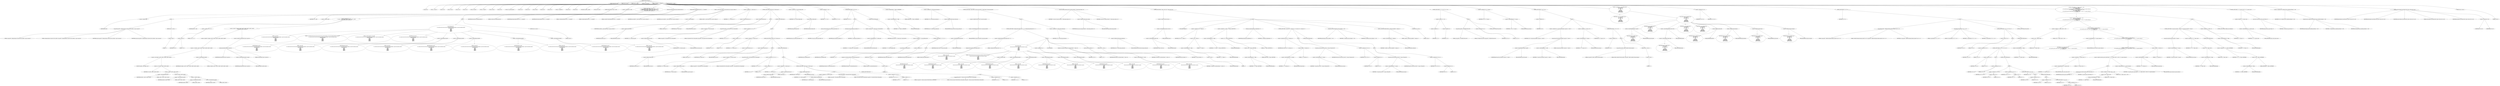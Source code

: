 digraph hostapd_notif_assoc {  
"1000122" [label = "(METHOD,hostapd_notif_assoc)" ]
"1000123" [label = "(PARAM,hostapd_data *hapd)" ]
"1000124" [label = "(PARAM,const u8 *addr)" ]
"1000125" [label = "(PARAM,const u8 *req_ies)" ]
"1000126" [label = "(PARAM,size_t req_ies_len)" ]
"1000127" [label = "(PARAM,int reassoc)" ]
"1000128" [label = "(BLOCK,,)" ]
"1000129" [label = "(LOCAL,v9: int)" ]
"1000130" [label = "(LOCAL,v11: const u8 *)" ]
"1000131" [label = "(LOCAL,v12: int)" ]
"1000132" [label = "(LOCAL,v13: size_t)" ]
"1000133" [label = "(LOCAL,v14: int)" ]
"1000134" [label = "(LOCAL,v15: int)" ]
"1000135" [label = "(LOCAL,v16: sta_info *)" ]
"1000136" [label = "(LOCAL,v17: sta_info *)" ]
"1000137" [label = "(LOCAL,v18: size_t)" ]
"1000138" [label = "(LOCAL,v19: int)" ]
"1000139" [label = "(LOCAL,v20: wpa_state_machine *)" ]
"1000140" [label = "(LOCAL,v21: int)" ]
"1000141" [label = "(LOCAL,v22: int)" ]
"1000142" [label = "(LOCAL,v23: bool)" ]
"1000143" [label = "(LOCAL,v24: int)" ]
"1000144" [label = "(LOCAL,v25: u8 *)" ]
"1000145" [label = "(LOCAL,v27: unsigned int)" ]
"1000146" [label = "(LOCAL,v28: int)" ]
"1000147" [label = "(LOCAL,v29: int)" ]
"1000148" [label = "(LOCAL,elems: ieee802_11_elems)" ]
"1000149" [label = "(LOCAL,buf: u8 [ 1064 ])" ]
"1000150" [label = "(CONTROL_STRUCTURE,if ( !addr ),if ( !addr ))" ]
"1000151" [label = "(<operator>.logicalNot,!addr)" ]
"1000152" [label = "(IDENTIFIER,addr,!addr)" ]
"1000153" [label = "(BLOCK,,)" ]
"1000154" [label = "(wpa_printf,wpa_printf(2, \"hostapd_notif_assoc: Skip event with no address\", req_ies, req_ies_len))" ]
"1000155" [label = "(LITERAL,2,wpa_printf(2, \"hostapd_notif_assoc: Skip event with no address\", req_ies, req_ies_len))" ]
"1000156" [label = "(LITERAL,\"hostapd_notif_assoc: Skip event with no address\",wpa_printf(2, \"hostapd_notif_assoc: Skip event with no address\", req_ies, req_ies_len))" ]
"1000157" [label = "(IDENTIFIER,req_ies,wpa_printf(2, \"hostapd_notif_assoc: Skip event with no address\", req_ies, req_ies_len))" ]
"1000158" [label = "(IDENTIFIER,req_ies_len,wpa_printf(2, \"hostapd_notif_assoc: Skip event with no address\", req_ies, req_ies_len))" ]
"1000159" [label = "(RETURN,return -1;,return -1;)" ]
"1000160" [label = "(<operator>.minus,-1)" ]
"1000161" [label = "(LITERAL,1,-1)" ]
"1000162" [label = "(<operator>.assignment,v9 = *addr)" ]
"1000163" [label = "(IDENTIFIER,v9,v9 = *addr)" ]
"1000164" [label = "(<operator>.indirection,*addr)" ]
"1000165" [label = "(IDENTIFIER,addr,v9 = *addr)" ]
"1000166" [label = "(CONTROL_STRUCTURE,if ( (v9 & 1) != 0\n    || !((unsigned __int8)(v9 | addr[1] | addr[2] | addr[3] | addr[4]) | addr[5])\n    || !memcmp(addr, hapd->own_addr, 6u) ),if ( (v9 & 1) != 0\n    || !((unsigned __int8)(v9 | addr[1] | addr[2] | addr[3] | addr[4]) | addr[5])\n    || !memcmp(addr, hapd->own_addr, 6u) ))" ]
"1000167" [label = "(<operator>.logicalOr,(v9 & 1) != 0\n    || !((unsigned __int8)(v9 | addr[1] | addr[2] | addr[3] | addr[4]) | addr[5])\n    || !memcmp(addr, hapd->own_addr, 6u))" ]
"1000168" [label = "(<operator>.notEquals,(v9 & 1) != 0)" ]
"1000169" [label = "(<operator>.and,v9 & 1)" ]
"1000170" [label = "(IDENTIFIER,v9,v9 & 1)" ]
"1000171" [label = "(LITERAL,1,v9 & 1)" ]
"1000172" [label = "(LITERAL,0,(v9 & 1) != 0)" ]
"1000173" [label = "(<operator>.logicalOr,!((unsigned __int8)(v9 | addr[1] | addr[2] | addr[3] | addr[4]) | addr[5])\n    || !memcmp(addr, hapd->own_addr, 6u))" ]
"1000174" [label = "(<operator>.logicalNot,!((unsigned __int8)(v9 | addr[1] | addr[2] | addr[3] | addr[4]) | addr[5]))" ]
"1000175" [label = "(<operator>.or,(unsigned __int8)(v9 | addr[1] | addr[2] | addr[3] | addr[4]) | addr[5])" ]
"1000176" [label = "(<operator>.cast,(unsigned __int8)(v9 | addr[1] | addr[2] | addr[3] | addr[4]))" ]
"1000177" [label = "(UNKNOWN,unsigned __int8,unsigned __int8)" ]
"1000178" [label = "(<operator>.or,v9 | addr[1] | addr[2] | addr[3] | addr[4])" ]
"1000179" [label = "(IDENTIFIER,v9,v9 | addr[1] | addr[2] | addr[3] | addr[4])" ]
"1000180" [label = "(<operator>.or,addr[1] | addr[2] | addr[3] | addr[4])" ]
"1000181" [label = "(<operator>.indirectIndexAccess,addr[1])" ]
"1000182" [label = "(IDENTIFIER,addr,addr[1] | addr[2] | addr[3] | addr[4])" ]
"1000183" [label = "(LITERAL,1,addr[1] | addr[2] | addr[3] | addr[4])" ]
"1000184" [label = "(<operator>.or,addr[2] | addr[3] | addr[4])" ]
"1000185" [label = "(<operator>.indirectIndexAccess,addr[2])" ]
"1000186" [label = "(IDENTIFIER,addr,addr[2] | addr[3] | addr[4])" ]
"1000187" [label = "(LITERAL,2,addr[2] | addr[3] | addr[4])" ]
"1000188" [label = "(<operator>.or,addr[3] | addr[4])" ]
"1000189" [label = "(<operator>.indirectIndexAccess,addr[3])" ]
"1000190" [label = "(IDENTIFIER,addr,addr[3] | addr[4])" ]
"1000191" [label = "(LITERAL,3,addr[3] | addr[4])" ]
"1000192" [label = "(<operator>.indirectIndexAccess,addr[4])" ]
"1000193" [label = "(IDENTIFIER,addr,addr[3] | addr[4])" ]
"1000194" [label = "(LITERAL,4,addr[3] | addr[4])" ]
"1000195" [label = "(<operator>.indirectIndexAccess,addr[5])" ]
"1000196" [label = "(IDENTIFIER,addr,(unsigned __int8)(v9 | addr[1] | addr[2] | addr[3] | addr[4]) | addr[5])" ]
"1000197" [label = "(LITERAL,5,(unsigned __int8)(v9 | addr[1] | addr[2] | addr[3] | addr[4]) | addr[5])" ]
"1000198" [label = "(<operator>.logicalNot,!memcmp(addr, hapd->own_addr, 6u))" ]
"1000199" [label = "(memcmp,memcmp(addr, hapd->own_addr, 6u))" ]
"1000200" [label = "(IDENTIFIER,addr,memcmp(addr, hapd->own_addr, 6u))" ]
"1000201" [label = "(<operator>.indirectFieldAccess,hapd->own_addr)" ]
"1000202" [label = "(IDENTIFIER,hapd,memcmp(addr, hapd->own_addr, 6u))" ]
"1000203" [label = "(FIELD_IDENTIFIER,own_addr,own_addr)" ]
"1000204" [label = "(LITERAL,6u,memcmp(addr, hapd->own_addr, 6u))" ]
"1000205" [label = "(BLOCK,,)" ]
"1000206" [label = "(wpa_printf,wpa_printf(\n      2,\n      \"%s: Invalid SA=%02x:%02x:%02x:%02x:%02x:%02x in received indication - ignore this indication silently\",\n      \"hostapd_notif_assoc\",\n      v9,\n      addr[1],\n      addr[2],\n      addr[3],\n      addr[4],\n      addr[5]))" ]
"1000207" [label = "(LITERAL,2,wpa_printf(\n      2,\n      \"%s: Invalid SA=%02x:%02x:%02x:%02x:%02x:%02x in received indication - ignore this indication silently\",\n      \"hostapd_notif_assoc\",\n      v9,\n      addr[1],\n      addr[2],\n      addr[3],\n      addr[4],\n      addr[5]))" ]
"1000208" [label = "(LITERAL,\"%s: Invalid SA=%02x:%02x:%02x:%02x:%02x:%02x in received indication - ignore this indication silently\",wpa_printf(\n      2,\n      \"%s: Invalid SA=%02x:%02x:%02x:%02x:%02x:%02x in received indication - ignore this indication silently\",\n      \"hostapd_notif_assoc\",\n      v9,\n      addr[1],\n      addr[2],\n      addr[3],\n      addr[4],\n      addr[5]))" ]
"1000209" [label = "(LITERAL,\"hostapd_notif_assoc\",wpa_printf(\n      2,\n      \"%s: Invalid SA=%02x:%02x:%02x:%02x:%02x:%02x in received indication - ignore this indication silently\",\n      \"hostapd_notif_assoc\",\n      v9,\n      addr[1],\n      addr[2],\n      addr[3],\n      addr[4],\n      addr[5]))" ]
"1000210" [label = "(IDENTIFIER,v9,wpa_printf(\n      2,\n      \"%s: Invalid SA=%02x:%02x:%02x:%02x:%02x:%02x in received indication - ignore this indication silently\",\n      \"hostapd_notif_assoc\",\n      v9,\n      addr[1],\n      addr[2],\n      addr[3],\n      addr[4],\n      addr[5]))" ]
"1000211" [label = "(<operator>.indirectIndexAccess,addr[1])" ]
"1000212" [label = "(IDENTIFIER,addr,wpa_printf(\n      2,\n      \"%s: Invalid SA=%02x:%02x:%02x:%02x:%02x:%02x in received indication - ignore this indication silently\",\n      \"hostapd_notif_assoc\",\n      v9,\n      addr[1],\n      addr[2],\n      addr[3],\n      addr[4],\n      addr[5]))" ]
"1000213" [label = "(LITERAL,1,wpa_printf(\n      2,\n      \"%s: Invalid SA=%02x:%02x:%02x:%02x:%02x:%02x in received indication - ignore this indication silently\",\n      \"hostapd_notif_assoc\",\n      v9,\n      addr[1],\n      addr[2],\n      addr[3],\n      addr[4],\n      addr[5]))" ]
"1000214" [label = "(<operator>.indirectIndexAccess,addr[2])" ]
"1000215" [label = "(IDENTIFIER,addr,wpa_printf(\n      2,\n      \"%s: Invalid SA=%02x:%02x:%02x:%02x:%02x:%02x in received indication - ignore this indication silently\",\n      \"hostapd_notif_assoc\",\n      v9,\n      addr[1],\n      addr[2],\n      addr[3],\n      addr[4],\n      addr[5]))" ]
"1000216" [label = "(LITERAL,2,wpa_printf(\n      2,\n      \"%s: Invalid SA=%02x:%02x:%02x:%02x:%02x:%02x in received indication - ignore this indication silently\",\n      \"hostapd_notif_assoc\",\n      v9,\n      addr[1],\n      addr[2],\n      addr[3],\n      addr[4],\n      addr[5]))" ]
"1000217" [label = "(<operator>.indirectIndexAccess,addr[3])" ]
"1000218" [label = "(IDENTIFIER,addr,wpa_printf(\n      2,\n      \"%s: Invalid SA=%02x:%02x:%02x:%02x:%02x:%02x in received indication - ignore this indication silently\",\n      \"hostapd_notif_assoc\",\n      v9,\n      addr[1],\n      addr[2],\n      addr[3],\n      addr[4],\n      addr[5]))" ]
"1000219" [label = "(LITERAL,3,wpa_printf(\n      2,\n      \"%s: Invalid SA=%02x:%02x:%02x:%02x:%02x:%02x in received indication - ignore this indication silently\",\n      \"hostapd_notif_assoc\",\n      v9,\n      addr[1],\n      addr[2],\n      addr[3],\n      addr[4],\n      addr[5]))" ]
"1000220" [label = "(<operator>.indirectIndexAccess,addr[4])" ]
"1000221" [label = "(IDENTIFIER,addr,wpa_printf(\n      2,\n      \"%s: Invalid SA=%02x:%02x:%02x:%02x:%02x:%02x in received indication - ignore this indication silently\",\n      \"hostapd_notif_assoc\",\n      v9,\n      addr[1],\n      addr[2],\n      addr[3],\n      addr[4],\n      addr[5]))" ]
"1000222" [label = "(LITERAL,4,wpa_printf(\n      2,\n      \"%s: Invalid SA=%02x:%02x:%02x:%02x:%02x:%02x in received indication - ignore this indication silently\",\n      \"hostapd_notif_assoc\",\n      v9,\n      addr[1],\n      addr[2],\n      addr[3],\n      addr[4],\n      addr[5]))" ]
"1000223" [label = "(<operator>.indirectIndexAccess,addr[5])" ]
"1000224" [label = "(IDENTIFIER,addr,wpa_printf(\n      2,\n      \"%s: Invalid SA=%02x:%02x:%02x:%02x:%02x:%02x in received indication - ignore this indication silently\",\n      \"hostapd_notif_assoc\",\n      v9,\n      addr[1],\n      addr[2],\n      addr[3],\n      addr[4],\n      addr[5]))" ]
"1000225" [label = "(LITERAL,5,wpa_printf(\n      2,\n      \"%s: Invalid SA=%02x:%02x:%02x:%02x:%02x:%02x in received indication - ignore this indication silently\",\n      \"hostapd_notif_assoc\",\n      v9,\n      addr[1],\n      addr[2],\n      addr[3],\n      addr[4],\n      addr[5]))" ]
"1000226" [label = "(RETURN,return 0;,return 0;)" ]
"1000227" [label = "(LITERAL,0,return 0;)" ]
"1000228" [label = "(random_add_randomness,random_add_randomness(addr, 6u))" ]
"1000229" [label = "(IDENTIFIER,addr,random_add_randomness(addr, 6u))" ]
"1000230" [label = "(LITERAL,6u,random_add_randomness(addr, 6u))" ]
"1000231" [label = "(hostapd_logger,hostapd_logger(hapd, addr, 1u, 2, \"associated\"))" ]
"1000232" [label = "(IDENTIFIER,hapd,hostapd_logger(hapd, addr, 1u, 2, \"associated\"))" ]
"1000233" [label = "(IDENTIFIER,addr,hostapd_logger(hapd, addr, 1u, 2, \"associated\"))" ]
"1000234" [label = "(LITERAL,1u,hostapd_logger(hapd, addr, 1u, 2, \"associated\"))" ]
"1000235" [label = "(LITERAL,2,hostapd_logger(hapd, addr, 1u, 2, \"associated\"))" ]
"1000236" [label = "(LITERAL,\"associated\",hostapd_logger(hapd, addr, 1u, 2, \"associated\"))" ]
"1000237" [label = "(ieee802_11_parse_elems,ieee802_11_parse_elems(req_ies, req_ies_len, &elems, 0))" ]
"1000238" [label = "(IDENTIFIER,req_ies,ieee802_11_parse_elems(req_ies, req_ies_len, &elems, 0))" ]
"1000239" [label = "(IDENTIFIER,req_ies_len,ieee802_11_parse_elems(req_ies, req_ies_len, &elems, 0))" ]
"1000240" [label = "(<operator>.addressOf,&elems)" ]
"1000241" [label = "(IDENTIFIER,elems,ieee802_11_parse_elems(req_ies, req_ies_len, &elems, 0))" ]
"1000242" [label = "(LITERAL,0,ieee802_11_parse_elems(req_ies, req_ies_len, &elems, 0))" ]
"1000243" [label = "(<operator>.assignment,v11 = elems.wps_ie - 2)" ]
"1000244" [label = "(IDENTIFIER,v11,v11 = elems.wps_ie - 2)" ]
"1000245" [label = "(<operator>.subtraction,elems.wps_ie - 2)" ]
"1000246" [label = "(<operator>.fieldAccess,elems.wps_ie)" ]
"1000247" [label = "(IDENTIFIER,elems,elems.wps_ie - 2)" ]
"1000248" [label = "(FIELD_IDENTIFIER,wps_ie,wps_ie)" ]
"1000249" [label = "(LITERAL,2,elems.wps_ie - 2)" ]
"1000250" [label = "(CONTROL_STRUCTURE,if ( elems.wps_ie ),if ( elems.wps_ie ))" ]
"1000251" [label = "(<operator>.fieldAccess,elems.wps_ie)" ]
"1000252" [label = "(IDENTIFIER,elems,if ( elems.wps_ie ))" ]
"1000253" [label = "(FIELD_IDENTIFIER,wps_ie,wps_ie)" ]
"1000254" [label = "(BLOCK,,)" ]
"1000255" [label = "(<operator>.assignment,v12 = elems.wps_ie_len)" ]
"1000256" [label = "(IDENTIFIER,v12,v12 = elems.wps_ie_len)" ]
"1000257" [label = "(<operator>.fieldAccess,elems.wps_ie_len)" ]
"1000258" [label = "(IDENTIFIER,elems,v12 = elems.wps_ie_len)" ]
"1000259" [label = "(FIELD_IDENTIFIER,wps_ie_len,wps_ie_len)" ]
"1000260" [label = "(wpa_printf,wpa_printf(2, \"STA included WPS IE in (Re)AssocReq\"))" ]
"1000261" [label = "(LITERAL,2,wpa_printf(2, \"STA included WPS IE in (Re)AssocReq\"))" ]
"1000262" [label = "(LITERAL,\"STA included WPS IE in (Re)AssocReq\",wpa_printf(2, \"STA included WPS IE in (Re)AssocReq\"))" ]
"1000263" [label = "(<operator>.assignment,v13 = v12 + 2)" ]
"1000264" [label = "(IDENTIFIER,v13,v13 = v12 + 2)" ]
"1000265" [label = "(<operator>.addition,v12 + 2)" ]
"1000266" [label = "(IDENTIFIER,v12,v12 + 2)" ]
"1000267" [label = "(LITERAL,2,v12 + 2)" ]
"1000268" [label = "(CONTROL_STRUCTURE,else,else)" ]
"1000269" [label = "(BLOCK,,)" ]
"1000270" [label = "(<operator>.assignment,v11 = elems.rsn_ie - 2)" ]
"1000271" [label = "(IDENTIFIER,v11,v11 = elems.rsn_ie - 2)" ]
"1000272" [label = "(<operator>.subtraction,elems.rsn_ie - 2)" ]
"1000273" [label = "(<operator>.fieldAccess,elems.rsn_ie)" ]
"1000274" [label = "(IDENTIFIER,elems,elems.rsn_ie - 2)" ]
"1000275" [label = "(FIELD_IDENTIFIER,rsn_ie,rsn_ie)" ]
"1000276" [label = "(LITERAL,2,elems.rsn_ie - 2)" ]
"1000277" [label = "(CONTROL_STRUCTURE,if ( elems.rsn_ie ),if ( elems.rsn_ie ))" ]
"1000278" [label = "(<operator>.fieldAccess,elems.rsn_ie)" ]
"1000279" [label = "(IDENTIFIER,elems,if ( elems.rsn_ie ))" ]
"1000280" [label = "(FIELD_IDENTIFIER,rsn_ie,rsn_ie)" ]
"1000281" [label = "(BLOCK,,)" ]
"1000282" [label = "(<operator>.assignment,v14 = elems.rsn_ie_len)" ]
"1000283" [label = "(IDENTIFIER,v14,v14 = elems.rsn_ie_len)" ]
"1000284" [label = "(<operator>.fieldAccess,elems.rsn_ie_len)" ]
"1000285" [label = "(IDENTIFIER,elems,v14 = elems.rsn_ie_len)" ]
"1000286" [label = "(FIELD_IDENTIFIER,rsn_ie_len,rsn_ie_len)" ]
"1000287" [label = "(wpa_printf,wpa_printf(2, \"STA included RSN IE in (Re)AssocReq\"))" ]
"1000288" [label = "(LITERAL,2,wpa_printf(2, \"STA included RSN IE in (Re)AssocReq\"))" ]
"1000289" [label = "(LITERAL,\"STA included RSN IE in (Re)AssocReq\",wpa_printf(2, \"STA included RSN IE in (Re)AssocReq\"))" ]
"1000290" [label = "(<operator>.assignment,v13 = v14 + 2)" ]
"1000291" [label = "(IDENTIFIER,v13,v13 = v14 + 2)" ]
"1000292" [label = "(<operator>.addition,v14 + 2)" ]
"1000293" [label = "(IDENTIFIER,v14,v14 + 2)" ]
"1000294" [label = "(LITERAL,2,v14 + 2)" ]
"1000295" [label = "(CONTROL_STRUCTURE,else,else)" ]
"1000296" [label = "(BLOCK,,)" ]
"1000297" [label = "(<operator>.assignment,v11 = elems.wpa_ie - 2)" ]
"1000298" [label = "(IDENTIFIER,v11,v11 = elems.wpa_ie - 2)" ]
"1000299" [label = "(<operator>.subtraction,elems.wpa_ie - 2)" ]
"1000300" [label = "(<operator>.fieldAccess,elems.wpa_ie)" ]
"1000301" [label = "(IDENTIFIER,elems,elems.wpa_ie - 2)" ]
"1000302" [label = "(FIELD_IDENTIFIER,wpa_ie,wpa_ie)" ]
"1000303" [label = "(LITERAL,2,elems.wpa_ie - 2)" ]
"1000304" [label = "(CONTROL_STRUCTURE,if ( elems.wpa_ie ),if ( elems.wpa_ie ))" ]
"1000305" [label = "(<operator>.fieldAccess,elems.wpa_ie)" ]
"1000306" [label = "(IDENTIFIER,elems,if ( elems.wpa_ie ))" ]
"1000307" [label = "(FIELD_IDENTIFIER,wpa_ie,wpa_ie)" ]
"1000308" [label = "(BLOCK,,)" ]
"1000309" [label = "(<operator>.assignment,v15 = elems.wpa_ie_len)" ]
"1000310" [label = "(IDENTIFIER,v15,v15 = elems.wpa_ie_len)" ]
"1000311" [label = "(<operator>.fieldAccess,elems.wpa_ie_len)" ]
"1000312" [label = "(IDENTIFIER,elems,v15 = elems.wpa_ie_len)" ]
"1000313" [label = "(FIELD_IDENTIFIER,wpa_ie_len,wpa_ie_len)" ]
"1000314" [label = "(wpa_printf,wpa_printf(2, \"STA included WPA IE in (Re)AssocReq\"))" ]
"1000315" [label = "(LITERAL,2,wpa_printf(2, \"STA included WPA IE in (Re)AssocReq\"))" ]
"1000316" [label = "(LITERAL,\"STA included WPA IE in (Re)AssocReq\",wpa_printf(2, \"STA included WPA IE in (Re)AssocReq\"))" ]
"1000317" [label = "(<operator>.assignment,v13 = v15 + 2)" ]
"1000318" [label = "(IDENTIFIER,v13,v13 = v15 + 2)" ]
"1000319" [label = "(<operator>.addition,v15 + 2)" ]
"1000320" [label = "(IDENTIFIER,v15,v15 + 2)" ]
"1000321" [label = "(LITERAL,2,v15 + 2)" ]
"1000322" [label = "(CONTROL_STRUCTURE,else,else)" ]
"1000323" [label = "(BLOCK,,)" ]
"1000324" [label = "(wpa_printf,wpa_printf(2, \"STA did not include WPS/RSN/WPA IE in (Re)AssocReq\"))" ]
"1000325" [label = "(LITERAL,2,wpa_printf(2, \"STA did not include WPS/RSN/WPA IE in (Re)AssocReq\"))" ]
"1000326" [label = "(LITERAL,\"STA did not include WPS/RSN/WPA IE in (Re)AssocReq\",wpa_printf(2, \"STA did not include WPS/RSN/WPA IE in (Re)AssocReq\"))" ]
"1000327" [label = "(<operator>.assignment,v13 = 0)" ]
"1000328" [label = "(IDENTIFIER,v13,v13 = 0)" ]
"1000329" [label = "(LITERAL,0,v13 = 0)" ]
"1000330" [label = "(<operator>.assignment,v11 = 0)" ]
"1000331" [label = "(IDENTIFIER,v11,v11 = 0)" ]
"1000332" [label = "(LITERAL,0,v11 = 0)" ]
"1000333" [label = "(<operator>.assignment,v16 = ap_get_sta(hapd, addr))" ]
"1000334" [label = "(IDENTIFIER,v16,v16 = ap_get_sta(hapd, addr))" ]
"1000335" [label = "(ap_get_sta,ap_get_sta(hapd, addr))" ]
"1000336" [label = "(IDENTIFIER,hapd,ap_get_sta(hapd, addr))" ]
"1000337" [label = "(IDENTIFIER,addr,ap_get_sta(hapd, addr))" ]
"1000338" [label = "(<operator>.assignment,v17 = v16)" ]
"1000339" [label = "(IDENTIFIER,v17,v17 = v16)" ]
"1000340" [label = "(IDENTIFIER,v16,v17 = v16)" ]
"1000341" [label = "(CONTROL_STRUCTURE,if ( v16 ),if ( v16 ))" ]
"1000342" [label = "(IDENTIFIER,v16,if ( v16 ))" ]
"1000343" [label = "(BLOCK,,)" ]
"1000344" [label = "(ap_sta_no_session_timeout,ap_sta_no_session_timeout(hapd, v16))" ]
"1000345" [label = "(IDENTIFIER,hapd,ap_sta_no_session_timeout(hapd, v16))" ]
"1000346" [label = "(IDENTIFIER,v16,ap_sta_no_session_timeout(hapd, v16))" ]
"1000347" [label = "(accounting_sta_stop,accounting_sta_stop(hapd, v17))" ]
"1000348" [label = "(IDENTIFIER,hapd,accounting_sta_stop(hapd, v17))" ]
"1000349" [label = "(IDENTIFIER,v17,accounting_sta_stop(hapd, v17))" ]
"1000350" [label = "(<operator>.assignment,v17->timeout_next = STA_NULLFUNC)" ]
"1000351" [label = "(<operator>.indirectFieldAccess,v17->timeout_next)" ]
"1000352" [label = "(IDENTIFIER,v17,v17->timeout_next = STA_NULLFUNC)" ]
"1000353" [label = "(FIELD_IDENTIFIER,timeout_next,timeout_next)" ]
"1000354" [label = "(IDENTIFIER,STA_NULLFUNC,v17->timeout_next = STA_NULLFUNC)" ]
"1000355" [label = "(CONTROL_STRUCTURE,else,else)" ]
"1000356" [label = "(BLOCK,,)" ]
"1000357" [label = "(<operator>.assignment,v17 = ap_sta_add(hapd, addr))" ]
"1000358" [label = "(IDENTIFIER,v17,v17 = ap_sta_add(hapd, addr))" ]
"1000359" [label = "(ap_sta_add,ap_sta_add(hapd, addr))" ]
"1000360" [label = "(IDENTIFIER,hapd,ap_sta_add(hapd, addr))" ]
"1000361" [label = "(IDENTIFIER,addr,ap_sta_add(hapd, addr))" ]
"1000362" [label = "(CONTROL_STRUCTURE,if ( !v17 ),if ( !v17 ))" ]
"1000363" [label = "(<operator>.logicalNot,!v17)" ]
"1000364" [label = "(IDENTIFIER,v17,!v17)" ]
"1000365" [label = "(BLOCK,,)" ]
"1000366" [label = "(hostapd_drv_sta_disassoc,hostapd_drv_sta_disassoc(hapd, addr, 5))" ]
"1000367" [label = "(IDENTIFIER,hapd,hostapd_drv_sta_disassoc(hapd, addr, 5))" ]
"1000368" [label = "(IDENTIFIER,addr,hostapd_drv_sta_disassoc(hapd, addr, 5))" ]
"1000369" [label = "(LITERAL,5,hostapd_drv_sta_disassoc(hapd, addr, 5))" ]
"1000370" [label = "(RETURN,return -1;,return -1;)" ]
"1000371" [label = "(<operator>.minus,-1)" ]
"1000372" [label = "(LITERAL,1,-1)" ]
"1000373" [label = "(<operators>.assignmentAnd,v17->flags &= 0xFFFECFFF)" ]
"1000374" [label = "(<operator>.indirectFieldAccess,v17->flags)" ]
"1000375" [label = "(IDENTIFIER,v17,v17->flags &= 0xFFFECFFF)" ]
"1000376" [label = "(FIELD_IDENTIFIER,flags,flags)" ]
"1000377" [label = "(LITERAL,0xFFFECFFF,v17->flags &= 0xFFFECFFF)" ]
"1000378" [label = "(<operator>.assignment,v18 = elems.supp_op_classes_len)" ]
"1000379" [label = "(IDENTIFIER,v18,v18 = elems.supp_op_classes_len)" ]
"1000380" [label = "(<operator>.fieldAccess,elems.supp_op_classes_len)" ]
"1000381" [label = "(IDENTIFIER,elems,v18 = elems.supp_op_classes_len)" ]
"1000382" [label = "(FIELD_IDENTIFIER,supp_op_classes_len,supp_op_classes_len)" ]
"1000383" [label = "(CONTROL_STRUCTURE,if ( !hapd->iface->drv_max_acl_mac_addrs ),if ( !hapd->iface->drv_max_acl_mac_addrs ))" ]
"1000384" [label = "(<operator>.logicalNot,!hapd->iface->drv_max_acl_mac_addrs)" ]
"1000385" [label = "(<operator>.indirectFieldAccess,hapd->iface->drv_max_acl_mac_addrs)" ]
"1000386" [label = "(<operator>.indirectFieldAccess,hapd->iface)" ]
"1000387" [label = "(IDENTIFIER,hapd,!hapd->iface->drv_max_acl_mac_addrs)" ]
"1000388" [label = "(FIELD_IDENTIFIER,iface,iface)" ]
"1000389" [label = "(FIELD_IDENTIFIER,drv_max_acl_mac_addrs,drv_max_acl_mac_addrs)" ]
"1000390" [label = "(BLOCK,,)" ]
"1000391" [label = "(CONTROL_STRUCTURE,if ( hostapd_check_acl(hapd, addr, 0) != 1 ),if ( hostapd_check_acl(hapd, addr, 0) != 1 ))" ]
"1000392" [label = "(<operator>.notEquals,hostapd_check_acl(hapd, addr, 0) != 1)" ]
"1000393" [label = "(hostapd_check_acl,hostapd_check_acl(hapd, addr, 0))" ]
"1000394" [label = "(IDENTIFIER,hapd,hostapd_check_acl(hapd, addr, 0))" ]
"1000395" [label = "(IDENTIFIER,addr,hostapd_check_acl(hapd, addr, 0))" ]
"1000396" [label = "(LITERAL,0,hostapd_check_acl(hapd, addr, 0))" ]
"1000397" [label = "(LITERAL,1,hostapd_check_acl(hapd, addr, 0) != 1)" ]
"1000398" [label = "(BLOCK,,)" ]
"1000399" [label = "(wpa_printf,wpa_printf(\n        3,\n        \"STA %02x:%02x:%02x:%02x:%02x:%02x not allowed to connect\",\n        *addr,\n        addr[1],\n        addr[2],\n        addr[3],\n        addr[4],\n        addr[5]))" ]
"1000400" [label = "(LITERAL,3,wpa_printf(\n        3,\n        \"STA %02x:%02x:%02x:%02x:%02x:%02x not allowed to connect\",\n        *addr,\n        addr[1],\n        addr[2],\n        addr[3],\n        addr[4],\n        addr[5]))" ]
"1000401" [label = "(LITERAL,\"STA %02x:%02x:%02x:%02x:%02x:%02x not allowed to connect\",wpa_printf(\n        3,\n        \"STA %02x:%02x:%02x:%02x:%02x:%02x not allowed to connect\",\n        *addr,\n        addr[1],\n        addr[2],\n        addr[3],\n        addr[4],\n        addr[5]))" ]
"1000402" [label = "(<operator>.indirection,*addr)" ]
"1000403" [label = "(IDENTIFIER,addr,wpa_printf(\n        3,\n        \"STA %02x:%02x:%02x:%02x:%02x:%02x not allowed to connect\",\n        *addr,\n        addr[1],\n        addr[2],\n        addr[3],\n        addr[4],\n        addr[5]))" ]
"1000404" [label = "(<operator>.indirectIndexAccess,addr[1])" ]
"1000405" [label = "(IDENTIFIER,addr,wpa_printf(\n        3,\n        \"STA %02x:%02x:%02x:%02x:%02x:%02x not allowed to connect\",\n        *addr,\n        addr[1],\n        addr[2],\n        addr[3],\n        addr[4],\n        addr[5]))" ]
"1000406" [label = "(LITERAL,1,wpa_printf(\n        3,\n        \"STA %02x:%02x:%02x:%02x:%02x:%02x not allowed to connect\",\n        *addr,\n        addr[1],\n        addr[2],\n        addr[3],\n        addr[4],\n        addr[5]))" ]
"1000407" [label = "(<operator>.indirectIndexAccess,addr[2])" ]
"1000408" [label = "(IDENTIFIER,addr,wpa_printf(\n        3,\n        \"STA %02x:%02x:%02x:%02x:%02x:%02x not allowed to connect\",\n        *addr,\n        addr[1],\n        addr[2],\n        addr[3],\n        addr[4],\n        addr[5]))" ]
"1000409" [label = "(LITERAL,2,wpa_printf(\n        3,\n        \"STA %02x:%02x:%02x:%02x:%02x:%02x not allowed to connect\",\n        *addr,\n        addr[1],\n        addr[2],\n        addr[3],\n        addr[4],\n        addr[5]))" ]
"1000410" [label = "(<operator>.indirectIndexAccess,addr[3])" ]
"1000411" [label = "(IDENTIFIER,addr,wpa_printf(\n        3,\n        \"STA %02x:%02x:%02x:%02x:%02x:%02x not allowed to connect\",\n        *addr,\n        addr[1],\n        addr[2],\n        addr[3],\n        addr[4],\n        addr[5]))" ]
"1000412" [label = "(LITERAL,3,wpa_printf(\n        3,\n        \"STA %02x:%02x:%02x:%02x:%02x:%02x not allowed to connect\",\n        *addr,\n        addr[1],\n        addr[2],\n        addr[3],\n        addr[4],\n        addr[5]))" ]
"1000413" [label = "(<operator>.indirectIndexAccess,addr[4])" ]
"1000414" [label = "(IDENTIFIER,addr,wpa_printf(\n        3,\n        \"STA %02x:%02x:%02x:%02x:%02x:%02x not allowed to connect\",\n        *addr,\n        addr[1],\n        addr[2],\n        addr[3],\n        addr[4],\n        addr[5]))" ]
"1000415" [label = "(LITERAL,4,wpa_printf(\n        3,\n        \"STA %02x:%02x:%02x:%02x:%02x:%02x not allowed to connect\",\n        *addr,\n        addr[1],\n        addr[2],\n        addr[3],\n        addr[4],\n        addr[5]))" ]
"1000416" [label = "(<operator>.indirectIndexAccess,addr[5])" ]
"1000417" [label = "(IDENTIFIER,addr,wpa_printf(\n        3,\n        \"STA %02x:%02x:%02x:%02x:%02x:%02x not allowed to connect\",\n        *addr,\n        addr[1],\n        addr[2],\n        addr[3],\n        addr[4],\n        addr[5]))" ]
"1000418" [label = "(LITERAL,5,wpa_printf(\n        3,\n        \"STA %02x:%02x:%02x:%02x:%02x:%02x not allowed to connect\",\n        *addr,\n        addr[1],\n        addr[2],\n        addr[3],\n        addr[4],\n        addr[5]))" ]
"1000419" [label = "(<operator>.assignment,v19 = 1)" ]
"1000420" [label = "(IDENTIFIER,v19,v19 = 1)" ]
"1000421" [label = "(LITERAL,1,v19 = 1)" ]
"1000422" [label = "(JUMP_TARGET,fail)" ]
"1000423" [label = "(hostapd_drv_sta_disassoc,hostapd_drv_sta_disassoc(hapd, v17->addr, v19))" ]
"1000424" [label = "(IDENTIFIER,hapd,hostapd_drv_sta_disassoc(hapd, v17->addr, v19))" ]
"1000425" [label = "(<operator>.indirectFieldAccess,v17->addr)" ]
"1000426" [label = "(IDENTIFIER,v17,hostapd_drv_sta_disassoc(hapd, v17->addr, v19))" ]
"1000427" [label = "(FIELD_IDENTIFIER,addr,addr)" ]
"1000428" [label = "(IDENTIFIER,v19,hostapd_drv_sta_disassoc(hapd, v17->addr, v19))" ]
"1000429" [label = "(ap_free_sta,ap_free_sta(hapd, v17))" ]
"1000430" [label = "(IDENTIFIER,hapd,ap_free_sta(hapd, v17))" ]
"1000431" [label = "(IDENTIFIER,v17,ap_free_sta(hapd, v17))" ]
"1000432" [label = "(RETURN,return -1;,return -1;)" ]
"1000433" [label = "(<operator>.minus,-1)" ]
"1000434" [label = "(LITERAL,1,-1)" ]
"1000435" [label = "(<operator>.assignment,v18 = elems.supp_op_classes_len)" ]
"1000436" [label = "(IDENTIFIER,v18,v18 = elems.supp_op_classes_len)" ]
"1000437" [label = "(<operator>.fieldAccess,elems.supp_op_classes_len)" ]
"1000438" [label = "(IDENTIFIER,elems,v18 = elems.supp_op_classes_len)" ]
"1000439" [label = "(FIELD_IDENTIFIER,supp_op_classes_len,supp_op_classes_len)" ]
"1000440" [label = "(ap_copy_sta_supp_op_classes,ap_copy_sta_supp_op_classes(v17, elems.supp_op_classes, v18))" ]
"1000441" [label = "(IDENTIFIER,v17,ap_copy_sta_supp_op_classes(v17, elems.supp_op_classes, v18))" ]
"1000442" [label = "(<operator>.fieldAccess,elems.supp_op_classes)" ]
"1000443" [label = "(IDENTIFIER,elems,ap_copy_sta_supp_op_classes(v17, elems.supp_op_classes, v18))" ]
"1000444" [label = "(FIELD_IDENTIFIER,supp_op_classes,supp_op_classes)" ]
"1000445" [label = "(IDENTIFIER,v18,ap_copy_sta_supp_op_classes(v17, elems.supp_op_classes, v18))" ]
"1000446" [label = "(CONTROL_STRUCTURE,if ( !hapd->conf->wpa ),if ( !hapd->conf->wpa ))" ]
"1000447" [label = "(<operator>.logicalNot,!hapd->conf->wpa)" ]
"1000448" [label = "(<operator>.indirectFieldAccess,hapd->conf->wpa)" ]
"1000449" [label = "(<operator>.indirectFieldAccess,hapd->conf)" ]
"1000450" [label = "(IDENTIFIER,hapd,!hapd->conf->wpa)" ]
"1000451" [label = "(FIELD_IDENTIFIER,conf,conf)" ]
"1000452" [label = "(FIELD_IDENTIFIER,wpa,wpa)" ]
"1000453" [label = "(BLOCK,,)" ]
"1000454" [label = "(JUMP_TARGET,LABEL_49)" ]
"1000455" [label = "(<operator>.assignment,v28 = v17->flags & 2)" ]
"1000456" [label = "(IDENTIFIER,v28,v28 = v17->flags & 2)" ]
"1000457" [label = "(<operator>.and,v17->flags & 2)" ]
"1000458" [label = "(<operator>.indirectFieldAccess,v17->flags)" ]
"1000459" [label = "(IDENTIFIER,v17,v17->flags & 2)" ]
"1000460" [label = "(FIELD_IDENTIFIER,flags,flags)" ]
"1000461" [label = "(LITERAL,2,v17->flags & 2)" ]
"1000462" [label = "(<operator>.assignment,v17->flags = v17->flags & 0xFFF7FFFF | 3)" ]
"1000463" [label = "(<operator>.indirectFieldAccess,v17->flags)" ]
"1000464" [label = "(IDENTIFIER,v17,v17->flags = v17->flags & 0xFFF7FFFF | 3)" ]
"1000465" [label = "(FIELD_IDENTIFIER,flags,flags)" ]
"1000466" [label = "(<operator>.or,v17->flags & 0xFFF7FFFF | 3)" ]
"1000467" [label = "(<operator>.and,v17->flags & 0xFFF7FFFF)" ]
"1000468" [label = "(<operator>.indirectFieldAccess,v17->flags)" ]
"1000469" [label = "(IDENTIFIER,v17,v17->flags & 0xFFF7FFFF)" ]
"1000470" [label = "(FIELD_IDENTIFIER,flags,flags)" ]
"1000471" [label = "(LITERAL,0xFFF7FFFF,v17->flags & 0xFFF7FFFF)" ]
"1000472" [label = "(LITERAL,3,v17->flags & 0xFFF7FFFF | 3)" ]
"1000473" [label = "(hostapd_set_sta_flags,hostapd_set_sta_flags(hapd, v17))" ]
"1000474" [label = "(IDENTIFIER,hapd,hostapd_set_sta_flags(hapd, v17))" ]
"1000475" [label = "(IDENTIFIER,v17,hostapd_set_sta_flags(hapd, v17))" ]
"1000476" [label = "(CONTROL_STRUCTURE,if ( reassoc && v17->auth_alg == 2 ),if ( reassoc && v17->auth_alg == 2 ))" ]
"1000477" [label = "(<operator>.logicalAnd,reassoc && v17->auth_alg == 2)" ]
"1000478" [label = "(IDENTIFIER,reassoc,reassoc && v17->auth_alg == 2)" ]
"1000479" [label = "(<operator>.equals,v17->auth_alg == 2)" ]
"1000480" [label = "(<operator>.indirectFieldAccess,v17->auth_alg)" ]
"1000481" [label = "(IDENTIFIER,v17,v17->auth_alg == 2)" ]
"1000482" [label = "(FIELD_IDENTIFIER,auth_alg,auth_alg)" ]
"1000483" [label = "(LITERAL,2,v17->auth_alg == 2)" ]
"1000484" [label = "(BLOCK,,)" ]
"1000485" [label = "(wpa_auth_sm_event,wpa_auth_sm_event(v17->wpa_sm, WPA_ASSOC_FT))" ]
"1000486" [label = "(<operator>.indirectFieldAccess,v17->wpa_sm)" ]
"1000487" [label = "(IDENTIFIER,v17,wpa_auth_sm_event(v17->wpa_sm, WPA_ASSOC_FT))" ]
"1000488" [label = "(FIELD_IDENTIFIER,wpa_sm,wpa_sm)" ]
"1000489" [label = "(IDENTIFIER,WPA_ASSOC_FT,wpa_auth_sm_event(v17->wpa_sm, WPA_ASSOC_FT))" ]
"1000490" [label = "(<operator>.assignment,v29 = v28 != 0)" ]
"1000491" [label = "(IDENTIFIER,v29,v29 = v28 != 0)" ]
"1000492" [label = "(<operator>.notEquals,v28 != 0)" ]
"1000493" [label = "(IDENTIFIER,v28,v28 != 0)" ]
"1000494" [label = "(LITERAL,0,v28 != 0)" ]
"1000495" [label = "(CONTROL_STRUCTURE,else,else)" ]
"1000496" [label = "(BLOCK,,)" ]
"1000497" [label = "(wpa_auth_sm_event,wpa_auth_sm_event(v17->wpa_sm, WPA_ASSOC))" ]
"1000498" [label = "(<operator>.indirectFieldAccess,v17->wpa_sm)" ]
"1000499" [label = "(IDENTIFIER,v17,wpa_auth_sm_event(v17->wpa_sm, WPA_ASSOC))" ]
"1000500" [label = "(FIELD_IDENTIFIER,wpa_sm,wpa_sm)" ]
"1000501" [label = "(IDENTIFIER,WPA_ASSOC,wpa_auth_sm_event(v17->wpa_sm, WPA_ASSOC))" ]
"1000502" [label = "(<operator>.assignment,v29 = v28 != 0)" ]
"1000503" [label = "(IDENTIFIER,v29,v29 = v28 != 0)" ]
"1000504" [label = "(<operator>.notEquals,v28 != 0)" ]
"1000505" [label = "(IDENTIFIER,v28,v28 != 0)" ]
"1000506" [label = "(LITERAL,0,v28 != 0)" ]
"1000507" [label = "(hostapd_new_assoc_sta,hostapd_new_assoc_sta(hapd, v17, v29))" ]
"1000508" [label = "(IDENTIFIER,hapd,hostapd_new_assoc_sta(hapd, v17, v29))" ]
"1000509" [label = "(IDENTIFIER,v17,hostapd_new_assoc_sta(hapd, v17, v29))" ]
"1000510" [label = "(IDENTIFIER,v29,hostapd_new_assoc_sta(hapd, v17, v29))" ]
"1000511" [label = "(ieee802_1x_notify_port_enabled,ieee802_1x_notify_port_enabled(v17->eapol_sm, 1))" ]
"1000512" [label = "(<operator>.indirectFieldAccess,v17->eapol_sm)" ]
"1000513" [label = "(IDENTIFIER,v17,ieee802_1x_notify_port_enabled(v17->eapol_sm, 1))" ]
"1000514" [label = "(FIELD_IDENTIFIER,eapol_sm,eapol_sm)" ]
"1000515" [label = "(LITERAL,1,ieee802_1x_notify_port_enabled(v17->eapol_sm, 1))" ]
"1000516" [label = "(RETURN,return 0;,return 0;)" ]
"1000517" [label = "(LITERAL,0,return 0;)" ]
"1000518" [label = "(CONTROL_STRUCTURE,if ( !v11 || !v13 ),if ( !v11 || !v13 ))" ]
"1000519" [label = "(<operator>.logicalOr,!v11 || !v13)" ]
"1000520" [label = "(<operator>.logicalNot,!v11)" ]
"1000521" [label = "(IDENTIFIER,v11,!v11)" ]
"1000522" [label = "(<operator>.logicalNot,!v13)" ]
"1000523" [label = "(IDENTIFIER,v13,!v13)" ]
"1000524" [label = "(BLOCK,,)" ]
"1000525" [label = "(wpa_printf,wpa_printf(2, \"No WPA/RSN IE from STA\"))" ]
"1000526" [label = "(LITERAL,2,wpa_printf(2, \"No WPA/RSN IE from STA\"))" ]
"1000527" [label = "(LITERAL,\"No WPA/RSN IE from STA\",wpa_printf(2, \"No WPA/RSN IE from STA\"))" ]
"1000528" [label = "(<operator>.assignment,v19 = 13)" ]
"1000529" [label = "(IDENTIFIER,v19,v19 = 13)" ]
"1000530" [label = "(LITERAL,13,v19 = 13)" ]
"1000531" [label = "(CONTROL_STRUCTURE,goto fail;,goto fail;)" ]
"1000532" [label = "(<operator>.assignment,v20 = v17->wpa_sm)" ]
"1000533" [label = "(IDENTIFIER,v20,v20 = v17->wpa_sm)" ]
"1000534" [label = "(<operator>.indirectFieldAccess,v17->wpa_sm)" ]
"1000535" [label = "(IDENTIFIER,v17,v20 = v17->wpa_sm)" ]
"1000536" [label = "(FIELD_IDENTIFIER,wpa_sm,wpa_sm)" ]
"1000537" [label = "(CONTROL_STRUCTURE,if ( !v20 ),if ( !v20 ))" ]
"1000538" [label = "(<operator>.logicalNot,!v20)" ]
"1000539" [label = "(IDENTIFIER,v20,!v20)" ]
"1000540" [label = "(BLOCK,,)" ]
"1000541" [label = "(<operator>.assignment,v20 = wpa_auth_sta_init(hapd->wpa_auth, v17->addr, 0))" ]
"1000542" [label = "(IDENTIFIER,v20,v20 = wpa_auth_sta_init(hapd->wpa_auth, v17->addr, 0))" ]
"1000543" [label = "(wpa_auth_sta_init,wpa_auth_sta_init(hapd->wpa_auth, v17->addr, 0))" ]
"1000544" [label = "(<operator>.indirectFieldAccess,hapd->wpa_auth)" ]
"1000545" [label = "(IDENTIFIER,hapd,wpa_auth_sta_init(hapd->wpa_auth, v17->addr, 0))" ]
"1000546" [label = "(FIELD_IDENTIFIER,wpa_auth,wpa_auth)" ]
"1000547" [label = "(<operator>.indirectFieldAccess,v17->addr)" ]
"1000548" [label = "(IDENTIFIER,v17,wpa_auth_sta_init(hapd->wpa_auth, v17->addr, 0))" ]
"1000549" [label = "(FIELD_IDENTIFIER,addr,addr)" ]
"1000550" [label = "(LITERAL,0,wpa_auth_sta_init(hapd->wpa_auth, v17->addr, 0))" ]
"1000551" [label = "(<operator>.assignment,v17->wpa_sm = v20)" ]
"1000552" [label = "(<operator>.indirectFieldAccess,v17->wpa_sm)" ]
"1000553" [label = "(IDENTIFIER,v17,v17->wpa_sm = v20)" ]
"1000554" [label = "(FIELD_IDENTIFIER,wpa_sm,wpa_sm)" ]
"1000555" [label = "(IDENTIFIER,v20,v17->wpa_sm = v20)" ]
"1000556" [label = "(CONTROL_STRUCTURE,if ( !v20 ),if ( !v20 ))" ]
"1000557" [label = "(<operator>.logicalNot,!v20)" ]
"1000558" [label = "(IDENTIFIER,v20,!v20)" ]
"1000559" [label = "(BLOCK,,)" ]
"1000560" [label = "(wpa_printf,wpa_printf(5, \"Failed to initialize WPA state machine\"))" ]
"1000561" [label = "(LITERAL,5,wpa_printf(5, \"Failed to initialize WPA state machine\"))" ]
"1000562" [label = "(LITERAL,\"Failed to initialize WPA state machine\",wpa_printf(5, \"Failed to initialize WPA state machine\"))" ]
"1000563" [label = "(RETURN,return -1;,return -1;)" ]
"1000564" [label = "(<operator>.minus,-1)" ]
"1000565" [label = "(LITERAL,1,-1)" ]
"1000566" [label = "(<operator>.assignment,v21 = wpa_validate_wpa_ie(\n          hapd->wpa_auth,\n          v20,\n          hapd->iface->freq,\n          v11,\n          v13,\n          elems.mdie,\n          elems.mdie_len,\n          elems.owe_dh,\n          elems.owe_dh_len))" ]
"1000567" [label = "(IDENTIFIER,v21,v21 = wpa_validate_wpa_ie(\n          hapd->wpa_auth,\n          v20,\n          hapd->iface->freq,\n          v11,\n          v13,\n          elems.mdie,\n          elems.mdie_len,\n          elems.owe_dh,\n          elems.owe_dh_len))" ]
"1000568" [label = "(wpa_validate_wpa_ie,wpa_validate_wpa_ie(\n          hapd->wpa_auth,\n          v20,\n          hapd->iface->freq,\n          v11,\n          v13,\n          elems.mdie,\n          elems.mdie_len,\n          elems.owe_dh,\n          elems.owe_dh_len))" ]
"1000569" [label = "(<operator>.indirectFieldAccess,hapd->wpa_auth)" ]
"1000570" [label = "(IDENTIFIER,hapd,wpa_validate_wpa_ie(\n          hapd->wpa_auth,\n          v20,\n          hapd->iface->freq,\n          v11,\n          v13,\n          elems.mdie,\n          elems.mdie_len,\n          elems.owe_dh,\n          elems.owe_dh_len))" ]
"1000571" [label = "(FIELD_IDENTIFIER,wpa_auth,wpa_auth)" ]
"1000572" [label = "(IDENTIFIER,v20,wpa_validate_wpa_ie(\n          hapd->wpa_auth,\n          v20,\n          hapd->iface->freq,\n          v11,\n          v13,\n          elems.mdie,\n          elems.mdie_len,\n          elems.owe_dh,\n          elems.owe_dh_len))" ]
"1000573" [label = "(<operator>.indirectFieldAccess,hapd->iface->freq)" ]
"1000574" [label = "(<operator>.indirectFieldAccess,hapd->iface)" ]
"1000575" [label = "(IDENTIFIER,hapd,wpa_validate_wpa_ie(\n          hapd->wpa_auth,\n          v20,\n          hapd->iface->freq,\n          v11,\n          v13,\n          elems.mdie,\n          elems.mdie_len,\n          elems.owe_dh,\n          elems.owe_dh_len))" ]
"1000576" [label = "(FIELD_IDENTIFIER,iface,iface)" ]
"1000577" [label = "(FIELD_IDENTIFIER,freq,freq)" ]
"1000578" [label = "(IDENTIFIER,v11,wpa_validate_wpa_ie(\n          hapd->wpa_auth,\n          v20,\n          hapd->iface->freq,\n          v11,\n          v13,\n          elems.mdie,\n          elems.mdie_len,\n          elems.owe_dh,\n          elems.owe_dh_len))" ]
"1000579" [label = "(IDENTIFIER,v13,wpa_validate_wpa_ie(\n          hapd->wpa_auth,\n          v20,\n          hapd->iface->freq,\n          v11,\n          v13,\n          elems.mdie,\n          elems.mdie_len,\n          elems.owe_dh,\n          elems.owe_dh_len))" ]
"1000580" [label = "(<operator>.fieldAccess,elems.mdie)" ]
"1000581" [label = "(IDENTIFIER,elems,wpa_validate_wpa_ie(\n          hapd->wpa_auth,\n          v20,\n          hapd->iface->freq,\n          v11,\n          v13,\n          elems.mdie,\n          elems.mdie_len,\n          elems.owe_dh,\n          elems.owe_dh_len))" ]
"1000582" [label = "(FIELD_IDENTIFIER,mdie,mdie)" ]
"1000583" [label = "(<operator>.fieldAccess,elems.mdie_len)" ]
"1000584" [label = "(IDENTIFIER,elems,wpa_validate_wpa_ie(\n          hapd->wpa_auth,\n          v20,\n          hapd->iface->freq,\n          v11,\n          v13,\n          elems.mdie,\n          elems.mdie_len,\n          elems.owe_dh,\n          elems.owe_dh_len))" ]
"1000585" [label = "(FIELD_IDENTIFIER,mdie_len,mdie_len)" ]
"1000586" [label = "(<operator>.fieldAccess,elems.owe_dh)" ]
"1000587" [label = "(IDENTIFIER,elems,wpa_validate_wpa_ie(\n          hapd->wpa_auth,\n          v20,\n          hapd->iface->freq,\n          v11,\n          v13,\n          elems.mdie,\n          elems.mdie_len,\n          elems.owe_dh,\n          elems.owe_dh_len))" ]
"1000588" [label = "(FIELD_IDENTIFIER,owe_dh,owe_dh)" ]
"1000589" [label = "(<operator>.fieldAccess,elems.owe_dh_len)" ]
"1000590" [label = "(IDENTIFIER,elems,wpa_validate_wpa_ie(\n          hapd->wpa_auth,\n          v20,\n          hapd->iface->freq,\n          v11,\n          v13,\n          elems.mdie,\n          elems.mdie_len,\n          elems.owe_dh,\n          elems.owe_dh_len))" ]
"1000591" [label = "(FIELD_IDENTIFIER,owe_dh_len,owe_dh_len)" ]
"1000592" [label = "(<operator>.assignment,v22 = v21)" ]
"1000593" [label = "(IDENTIFIER,v22,v22 = v21)" ]
"1000594" [label = "(IDENTIFIER,v21,v22 = v21)" ]
"1000595" [label = "(CONTROL_STRUCTURE,if ( v21 ),if ( v21 ))" ]
"1000596" [label = "(IDENTIFIER,v21,if ( v21 ))" ]
"1000597" [label = "(BLOCK,,)" ]
"1000598" [label = "(wpa_printf,wpa_printf(2, \"WPA/RSN information element rejected? (res %u)\", v21))" ]
"1000599" [label = "(LITERAL,2,wpa_printf(2, \"WPA/RSN information element rejected? (res %u)\", v21))" ]
"1000600" [label = "(LITERAL,\"WPA/RSN information element rejected? (res %u)\",wpa_printf(2, \"WPA/RSN information element rejected? (res %u)\", v21))" ]
"1000601" [label = "(IDENTIFIER,v21,wpa_printf(2, \"WPA/RSN information element rejected? (res %u)\", v21))" ]
"1000602" [label = "(wpa_hexdump,wpa_hexdump(2, \"IE\", v11, v13))" ]
"1000603" [label = "(LITERAL,2,wpa_hexdump(2, \"IE\", v11, v13))" ]
"1000604" [label = "(LITERAL,\"IE\",wpa_hexdump(2, \"IE\", v11, v13))" ]
"1000605" [label = "(IDENTIFIER,v11,wpa_hexdump(2, \"IE\", v11, v13))" ]
"1000606" [label = "(IDENTIFIER,v13,wpa_hexdump(2, \"IE\", v11, v13))" ]
"1000607" [label = "(CONTROL_STRUCTURE,if ( v22 == 2 ),if ( v22 == 2 ))" ]
"1000608" [label = "(<operator>.equals,v22 == 2)" ]
"1000609" [label = "(IDENTIFIER,v22,v22 == 2)" ]
"1000610" [label = "(LITERAL,2,v22 == 2)" ]
"1000611" [label = "(BLOCK,,)" ]
"1000612" [label = "(<operator>.assignment,v19 = 18)" ]
"1000613" [label = "(IDENTIFIER,v19,v19 = 18)" ]
"1000614" [label = "(LITERAL,18,v19 = 18)" ]
"1000615" [label = "(CONTROL_STRUCTURE,else,else)" ]
"1000616" [label = "(CONTROL_STRUCTURE,if ( v22 == 3 ),if ( v22 == 3 ))" ]
"1000617" [label = "(<operator>.equals,v22 == 3)" ]
"1000618" [label = "(IDENTIFIER,v22,v22 == 3)" ]
"1000619" [label = "(LITERAL,3,v22 == 3)" ]
"1000620" [label = "(BLOCK,,)" ]
"1000621" [label = "(<operator>.assignment,v19 = 19)" ]
"1000622" [label = "(IDENTIFIER,v19,v19 = 19)" ]
"1000623" [label = "(LITERAL,19,v19 = 19)" ]
"1000624" [label = "(CONTROL_STRUCTURE,else,else)" ]
"1000625" [label = "(BLOCK,,)" ]
"1000626" [label = "(<operator>.assignment,v23 = v22 == 4)" ]
"1000627" [label = "(IDENTIFIER,v23,v23 = v22 == 4)" ]
"1000628" [label = "(<operator>.equals,v22 == 4)" ]
"1000629" [label = "(IDENTIFIER,v22,v22 == 4)" ]
"1000630" [label = "(LITERAL,4,v22 == 4)" ]
"1000631" [label = "(<operator>.assignment,v24 = v22 ^ 8)" ]
"1000632" [label = "(IDENTIFIER,v24,v24 = v22 ^ 8)" ]
"1000633" [label = "(<operator>.or,v22 ^ 8)" ]
"1000634" [label = "(IDENTIFIER,v22,v22 ^ 8)" ]
"1000635" [label = "(LITERAL,8,v22 ^ 8)" ]
"1000636" [label = "(CONTROL_STRUCTURE,if ( v23 ),if ( v23 ))" ]
"1000637" [label = "(IDENTIFIER,v23,if ( v23 ))" ]
"1000638" [label = "(BLOCK,,)" ]
"1000639" [label = "(<operator>.assignment,v19 = 20)" ]
"1000640" [label = "(IDENTIFIER,v19,v19 = 20)" ]
"1000641" [label = "(LITERAL,20,v19 = 20)" ]
"1000642" [label = "(CONTROL_STRUCTURE,else,else)" ]
"1000643" [label = "(BLOCK,,)" ]
"1000644" [label = "(<operator>.assignment,v19 = 24)" ]
"1000645" [label = "(IDENTIFIER,v19,v19 = 24)" ]
"1000646" [label = "(LITERAL,24,v19 = 24)" ]
"1000647" [label = "(CONTROL_STRUCTURE,if ( v24 ),if ( v24 ))" ]
"1000648" [label = "(IDENTIFIER,v24,if ( v24 ))" ]
"1000649" [label = "(<operator>.assignment,v19 = 13)" ]
"1000650" [label = "(IDENTIFIER,v19,v19 = 13)" ]
"1000651" [label = "(LITERAL,13,v19 = 13)" ]
"1000652" [label = "(CONTROL_STRUCTURE,goto fail;,goto fail;)" ]
"1000653" [label = "(CONTROL_STRUCTURE,if ( (v17->flags & 0x402) != 1026\n    || v17->sa_query_timed_out\n    || v17->sa_query_count > 0\n    && ((ap_check_sa_query_timeout(hapd, v17), (v17->flags & 0x402) != 1026) || v17->sa_query_timed_out)\n    || v17->auth_alg == 2 ),if ( (v17->flags & 0x402) != 1026\n    || v17->sa_query_timed_out\n    || v17->sa_query_count > 0\n    && ((ap_check_sa_query_timeout(hapd, v17), (v17->flags & 0x402) != 1026) || v17->sa_query_timed_out)\n    || v17->auth_alg == 2 ))" ]
"1000654" [label = "(<operator>.logicalOr,(v17->flags & 0x402) != 1026\n    || v17->sa_query_timed_out\n    || v17->sa_query_count > 0\n    && ((ap_check_sa_query_timeout(hapd, v17), (v17->flags & 0x402) != 1026) || v17->sa_query_timed_out)\n    || v17->auth_alg == 2)" ]
"1000655" [label = "(<operator>.notEquals,(v17->flags & 0x402) != 1026)" ]
"1000656" [label = "(<operator>.and,v17->flags & 0x402)" ]
"1000657" [label = "(<operator>.indirectFieldAccess,v17->flags)" ]
"1000658" [label = "(IDENTIFIER,v17,v17->flags & 0x402)" ]
"1000659" [label = "(FIELD_IDENTIFIER,flags,flags)" ]
"1000660" [label = "(LITERAL,0x402,v17->flags & 0x402)" ]
"1000661" [label = "(LITERAL,1026,(v17->flags & 0x402) != 1026)" ]
"1000662" [label = "(<operator>.logicalOr,v17->sa_query_timed_out\n    || v17->sa_query_count > 0\n    && ((ap_check_sa_query_timeout(hapd, v17), (v17->flags & 0x402) != 1026) || v17->sa_query_timed_out)\n    || v17->auth_alg == 2)" ]
"1000663" [label = "(<operator>.indirectFieldAccess,v17->sa_query_timed_out)" ]
"1000664" [label = "(IDENTIFIER,v17,v17->sa_query_timed_out\n    || v17->sa_query_count > 0\n    && ((ap_check_sa_query_timeout(hapd, v17), (v17->flags & 0x402) != 1026) || v17->sa_query_timed_out)\n    || v17->auth_alg == 2)" ]
"1000665" [label = "(FIELD_IDENTIFIER,sa_query_timed_out,sa_query_timed_out)" ]
"1000666" [label = "(<operator>.logicalOr,v17->sa_query_count > 0\n    && ((ap_check_sa_query_timeout(hapd, v17), (v17->flags & 0x402) != 1026) || v17->sa_query_timed_out)\n    || v17->auth_alg == 2)" ]
"1000667" [label = "(<operator>.logicalAnd,v17->sa_query_count > 0\n    && ((ap_check_sa_query_timeout(hapd, v17), (v17->flags & 0x402) != 1026) || v17->sa_query_timed_out))" ]
"1000668" [label = "(<operator>.greaterThan,v17->sa_query_count > 0)" ]
"1000669" [label = "(<operator>.indirectFieldAccess,v17->sa_query_count)" ]
"1000670" [label = "(IDENTIFIER,v17,v17->sa_query_count > 0)" ]
"1000671" [label = "(FIELD_IDENTIFIER,sa_query_count,sa_query_count)" ]
"1000672" [label = "(LITERAL,0,v17->sa_query_count > 0)" ]
"1000673" [label = "(<operator>.logicalOr,(ap_check_sa_query_timeout(hapd, v17), (v17->flags & 0x402) != 1026) || v17->sa_query_timed_out)" ]
"1000674" [label = "(BLOCK,,)" ]
"1000675" [label = "(ap_check_sa_query_timeout,ap_check_sa_query_timeout(hapd, v17))" ]
"1000676" [label = "(IDENTIFIER,hapd,ap_check_sa_query_timeout(hapd, v17))" ]
"1000677" [label = "(IDENTIFIER,v17,ap_check_sa_query_timeout(hapd, v17))" ]
"1000678" [label = "(<operator>.notEquals,(v17->flags & 0x402) != 1026)" ]
"1000679" [label = "(<operator>.and,v17->flags & 0x402)" ]
"1000680" [label = "(<operator>.indirectFieldAccess,v17->flags)" ]
"1000681" [label = "(IDENTIFIER,v17,v17->flags & 0x402)" ]
"1000682" [label = "(FIELD_IDENTIFIER,flags,flags)" ]
"1000683" [label = "(LITERAL,0x402,v17->flags & 0x402)" ]
"1000684" [label = "(LITERAL,1026,(v17->flags & 0x402) != 1026)" ]
"1000685" [label = "(<operator>.indirectFieldAccess,v17->sa_query_timed_out)" ]
"1000686" [label = "(IDENTIFIER,v17,(ap_check_sa_query_timeout(hapd, v17), (v17->flags & 0x402) != 1026) || v17->sa_query_timed_out)" ]
"1000687" [label = "(FIELD_IDENTIFIER,sa_query_timed_out,sa_query_timed_out)" ]
"1000688" [label = "(<operator>.equals,v17->auth_alg == 2)" ]
"1000689" [label = "(<operator>.indirectFieldAccess,v17->auth_alg)" ]
"1000690" [label = "(IDENTIFIER,v17,v17->auth_alg == 2)" ]
"1000691" [label = "(FIELD_IDENTIFIER,auth_alg,auth_alg)" ]
"1000692" [label = "(LITERAL,2,v17->auth_alg == 2)" ]
"1000693" [label = "(BLOCK,,)" ]
"1000694" [label = "(CONTROL_STRUCTURE,if ( wpa_auth_uses_mfp(v17->wpa_sm) ),if ( wpa_auth_uses_mfp(v17->wpa_sm) ))" ]
"1000695" [label = "(wpa_auth_uses_mfp,wpa_auth_uses_mfp(v17->wpa_sm))" ]
"1000696" [label = "(<operator>.indirectFieldAccess,v17->wpa_sm)" ]
"1000697" [label = "(IDENTIFIER,v17,wpa_auth_uses_mfp(v17->wpa_sm))" ]
"1000698" [label = "(FIELD_IDENTIFIER,wpa_sm,wpa_sm)" ]
"1000699" [label = "(<operator>.assignment,v27 = v17->flags | 0x400)" ]
"1000700" [label = "(IDENTIFIER,v27,v27 = v17->flags | 0x400)" ]
"1000701" [label = "(<operator>.or,v17->flags | 0x400)" ]
"1000702" [label = "(<operator>.indirectFieldAccess,v17->flags)" ]
"1000703" [label = "(IDENTIFIER,v17,v17->flags | 0x400)" ]
"1000704" [label = "(FIELD_IDENTIFIER,flags,flags)" ]
"1000705" [label = "(LITERAL,0x400,v17->flags | 0x400)" ]
"1000706" [label = "(CONTROL_STRUCTURE,else,else)" ]
"1000707" [label = "(<operator>.assignment,v27 = v17->flags & 0xFFFFFBFF)" ]
"1000708" [label = "(IDENTIFIER,v27,v27 = v17->flags & 0xFFFFFBFF)" ]
"1000709" [label = "(<operator>.and,v17->flags & 0xFFFFFBFF)" ]
"1000710" [label = "(<operator>.indirectFieldAccess,v17->flags)" ]
"1000711" [label = "(IDENTIFIER,v17,v17->flags & 0xFFFFFBFF)" ]
"1000712" [label = "(FIELD_IDENTIFIER,flags,flags)" ]
"1000713" [label = "(LITERAL,0xFFFFFBFF,v17->flags & 0xFFFFFBFF)" ]
"1000714" [label = "(<operator>.assignment,v17->flags = v27)" ]
"1000715" [label = "(<operator>.indirectFieldAccess,v17->flags)" ]
"1000716" [label = "(IDENTIFIER,v17,v17->flags = v27)" ]
"1000717" [label = "(FIELD_IDENTIFIER,flags,flags)" ]
"1000718" [label = "(IDENTIFIER,v27,v17->flags = v27)" ]
"1000719" [label = "(CONTROL_STRUCTURE,goto LABEL_49;,goto LABEL_49;)" ]
"1000720" [label = "(CONTROL_STRUCTURE,if ( !v17->sa_query_count ),if ( !v17->sa_query_count ))" ]
"1000721" [label = "(<operator>.logicalNot,!v17->sa_query_count)" ]
"1000722" [label = "(<operator>.indirectFieldAccess,v17->sa_query_count)" ]
"1000723" [label = "(IDENTIFIER,v17,!v17->sa_query_count)" ]
"1000724" [label = "(FIELD_IDENTIFIER,sa_query_count,sa_query_count)" ]
"1000725" [label = "(ap_sta_start_sa_query,ap_sta_start_sa_query(hapd, v17))" ]
"1000726" [label = "(IDENTIFIER,hapd,ap_sta_start_sa_query(hapd, v17))" ]
"1000727" [label = "(IDENTIFIER,v17,ap_sta_start_sa_query(hapd, v17))" ]
"1000728" [label = "(<operator>.assignment,v25 = hostapd_eid_assoc_comeback_time(hapd, v17, buf))" ]
"1000729" [label = "(IDENTIFIER,v25,v25 = hostapd_eid_assoc_comeback_time(hapd, v17, buf))" ]
"1000730" [label = "(hostapd_eid_assoc_comeback_time,hostapd_eid_assoc_comeback_time(hapd, v17, buf))" ]
"1000731" [label = "(IDENTIFIER,hapd,hostapd_eid_assoc_comeback_time(hapd, v17, buf))" ]
"1000732" [label = "(IDENTIFIER,v17,hostapd_eid_assoc_comeback_time(hapd, v17, buf))" ]
"1000733" [label = "(IDENTIFIER,buf,hostapd_eid_assoc_comeback_time(hapd, v17, buf))" ]
"1000734" [label = "(hostapd_sta_assoc,hostapd_sta_assoc(hapd, addr, reassoc, 0x1Eu, buf, v25 - buf))" ]
"1000735" [label = "(IDENTIFIER,hapd,hostapd_sta_assoc(hapd, addr, reassoc, 0x1Eu, buf, v25 - buf))" ]
"1000736" [label = "(IDENTIFIER,addr,hostapd_sta_assoc(hapd, addr, reassoc, 0x1Eu, buf, v25 - buf))" ]
"1000737" [label = "(IDENTIFIER,reassoc,hostapd_sta_assoc(hapd, addr, reassoc, 0x1Eu, buf, v25 - buf))" ]
"1000738" [label = "(LITERAL,0x1Eu,hostapd_sta_assoc(hapd, addr, reassoc, 0x1Eu, buf, v25 - buf))" ]
"1000739" [label = "(IDENTIFIER,buf,hostapd_sta_assoc(hapd, addr, reassoc, 0x1Eu, buf, v25 - buf))" ]
"1000740" [label = "(<operator>.subtraction,v25 - buf)" ]
"1000741" [label = "(IDENTIFIER,v25,v25 - buf)" ]
"1000742" [label = "(IDENTIFIER,buf,v25 - buf)" ]
"1000743" [label = "(RETURN,return 0;,return 0;)" ]
"1000744" [label = "(LITERAL,0,return 0;)" ]
"1000745" [label = "(METHOD_RETURN,int __fastcall)" ]
  "1000122" -> "1000123" 
  "1000122" -> "1000124" 
  "1000122" -> "1000125" 
  "1000122" -> "1000126" 
  "1000122" -> "1000127" 
  "1000122" -> "1000128" 
  "1000122" -> "1000745" 
  "1000128" -> "1000129" 
  "1000128" -> "1000130" 
  "1000128" -> "1000131" 
  "1000128" -> "1000132" 
  "1000128" -> "1000133" 
  "1000128" -> "1000134" 
  "1000128" -> "1000135" 
  "1000128" -> "1000136" 
  "1000128" -> "1000137" 
  "1000128" -> "1000138" 
  "1000128" -> "1000139" 
  "1000128" -> "1000140" 
  "1000128" -> "1000141" 
  "1000128" -> "1000142" 
  "1000128" -> "1000143" 
  "1000128" -> "1000144" 
  "1000128" -> "1000145" 
  "1000128" -> "1000146" 
  "1000128" -> "1000147" 
  "1000128" -> "1000148" 
  "1000128" -> "1000149" 
  "1000128" -> "1000150" 
  "1000128" -> "1000162" 
  "1000128" -> "1000166" 
  "1000128" -> "1000228" 
  "1000128" -> "1000231" 
  "1000128" -> "1000237" 
  "1000128" -> "1000243" 
  "1000128" -> "1000250" 
  "1000128" -> "1000333" 
  "1000128" -> "1000338" 
  "1000128" -> "1000341" 
  "1000128" -> "1000373" 
  "1000128" -> "1000378" 
  "1000128" -> "1000383" 
  "1000128" -> "1000440" 
  "1000128" -> "1000446" 
  "1000128" -> "1000518" 
  "1000128" -> "1000532" 
  "1000128" -> "1000537" 
  "1000128" -> "1000566" 
  "1000128" -> "1000592" 
  "1000128" -> "1000595" 
  "1000128" -> "1000653" 
  "1000128" -> "1000720" 
  "1000128" -> "1000728" 
  "1000128" -> "1000734" 
  "1000128" -> "1000743" 
  "1000150" -> "1000151" 
  "1000150" -> "1000153" 
  "1000151" -> "1000152" 
  "1000153" -> "1000154" 
  "1000153" -> "1000159" 
  "1000154" -> "1000155" 
  "1000154" -> "1000156" 
  "1000154" -> "1000157" 
  "1000154" -> "1000158" 
  "1000159" -> "1000160" 
  "1000160" -> "1000161" 
  "1000162" -> "1000163" 
  "1000162" -> "1000164" 
  "1000164" -> "1000165" 
  "1000166" -> "1000167" 
  "1000166" -> "1000205" 
  "1000167" -> "1000168" 
  "1000167" -> "1000173" 
  "1000168" -> "1000169" 
  "1000168" -> "1000172" 
  "1000169" -> "1000170" 
  "1000169" -> "1000171" 
  "1000173" -> "1000174" 
  "1000173" -> "1000198" 
  "1000174" -> "1000175" 
  "1000175" -> "1000176" 
  "1000175" -> "1000195" 
  "1000176" -> "1000177" 
  "1000176" -> "1000178" 
  "1000178" -> "1000179" 
  "1000178" -> "1000180" 
  "1000180" -> "1000181" 
  "1000180" -> "1000184" 
  "1000181" -> "1000182" 
  "1000181" -> "1000183" 
  "1000184" -> "1000185" 
  "1000184" -> "1000188" 
  "1000185" -> "1000186" 
  "1000185" -> "1000187" 
  "1000188" -> "1000189" 
  "1000188" -> "1000192" 
  "1000189" -> "1000190" 
  "1000189" -> "1000191" 
  "1000192" -> "1000193" 
  "1000192" -> "1000194" 
  "1000195" -> "1000196" 
  "1000195" -> "1000197" 
  "1000198" -> "1000199" 
  "1000199" -> "1000200" 
  "1000199" -> "1000201" 
  "1000199" -> "1000204" 
  "1000201" -> "1000202" 
  "1000201" -> "1000203" 
  "1000205" -> "1000206" 
  "1000205" -> "1000226" 
  "1000206" -> "1000207" 
  "1000206" -> "1000208" 
  "1000206" -> "1000209" 
  "1000206" -> "1000210" 
  "1000206" -> "1000211" 
  "1000206" -> "1000214" 
  "1000206" -> "1000217" 
  "1000206" -> "1000220" 
  "1000206" -> "1000223" 
  "1000211" -> "1000212" 
  "1000211" -> "1000213" 
  "1000214" -> "1000215" 
  "1000214" -> "1000216" 
  "1000217" -> "1000218" 
  "1000217" -> "1000219" 
  "1000220" -> "1000221" 
  "1000220" -> "1000222" 
  "1000223" -> "1000224" 
  "1000223" -> "1000225" 
  "1000226" -> "1000227" 
  "1000228" -> "1000229" 
  "1000228" -> "1000230" 
  "1000231" -> "1000232" 
  "1000231" -> "1000233" 
  "1000231" -> "1000234" 
  "1000231" -> "1000235" 
  "1000231" -> "1000236" 
  "1000237" -> "1000238" 
  "1000237" -> "1000239" 
  "1000237" -> "1000240" 
  "1000237" -> "1000242" 
  "1000240" -> "1000241" 
  "1000243" -> "1000244" 
  "1000243" -> "1000245" 
  "1000245" -> "1000246" 
  "1000245" -> "1000249" 
  "1000246" -> "1000247" 
  "1000246" -> "1000248" 
  "1000250" -> "1000251" 
  "1000250" -> "1000254" 
  "1000250" -> "1000268" 
  "1000251" -> "1000252" 
  "1000251" -> "1000253" 
  "1000254" -> "1000255" 
  "1000254" -> "1000260" 
  "1000254" -> "1000263" 
  "1000255" -> "1000256" 
  "1000255" -> "1000257" 
  "1000257" -> "1000258" 
  "1000257" -> "1000259" 
  "1000260" -> "1000261" 
  "1000260" -> "1000262" 
  "1000263" -> "1000264" 
  "1000263" -> "1000265" 
  "1000265" -> "1000266" 
  "1000265" -> "1000267" 
  "1000268" -> "1000269" 
  "1000269" -> "1000270" 
  "1000269" -> "1000277" 
  "1000270" -> "1000271" 
  "1000270" -> "1000272" 
  "1000272" -> "1000273" 
  "1000272" -> "1000276" 
  "1000273" -> "1000274" 
  "1000273" -> "1000275" 
  "1000277" -> "1000278" 
  "1000277" -> "1000281" 
  "1000277" -> "1000295" 
  "1000278" -> "1000279" 
  "1000278" -> "1000280" 
  "1000281" -> "1000282" 
  "1000281" -> "1000287" 
  "1000281" -> "1000290" 
  "1000282" -> "1000283" 
  "1000282" -> "1000284" 
  "1000284" -> "1000285" 
  "1000284" -> "1000286" 
  "1000287" -> "1000288" 
  "1000287" -> "1000289" 
  "1000290" -> "1000291" 
  "1000290" -> "1000292" 
  "1000292" -> "1000293" 
  "1000292" -> "1000294" 
  "1000295" -> "1000296" 
  "1000296" -> "1000297" 
  "1000296" -> "1000304" 
  "1000297" -> "1000298" 
  "1000297" -> "1000299" 
  "1000299" -> "1000300" 
  "1000299" -> "1000303" 
  "1000300" -> "1000301" 
  "1000300" -> "1000302" 
  "1000304" -> "1000305" 
  "1000304" -> "1000308" 
  "1000304" -> "1000322" 
  "1000305" -> "1000306" 
  "1000305" -> "1000307" 
  "1000308" -> "1000309" 
  "1000308" -> "1000314" 
  "1000308" -> "1000317" 
  "1000309" -> "1000310" 
  "1000309" -> "1000311" 
  "1000311" -> "1000312" 
  "1000311" -> "1000313" 
  "1000314" -> "1000315" 
  "1000314" -> "1000316" 
  "1000317" -> "1000318" 
  "1000317" -> "1000319" 
  "1000319" -> "1000320" 
  "1000319" -> "1000321" 
  "1000322" -> "1000323" 
  "1000323" -> "1000324" 
  "1000323" -> "1000327" 
  "1000323" -> "1000330" 
  "1000324" -> "1000325" 
  "1000324" -> "1000326" 
  "1000327" -> "1000328" 
  "1000327" -> "1000329" 
  "1000330" -> "1000331" 
  "1000330" -> "1000332" 
  "1000333" -> "1000334" 
  "1000333" -> "1000335" 
  "1000335" -> "1000336" 
  "1000335" -> "1000337" 
  "1000338" -> "1000339" 
  "1000338" -> "1000340" 
  "1000341" -> "1000342" 
  "1000341" -> "1000343" 
  "1000341" -> "1000355" 
  "1000343" -> "1000344" 
  "1000343" -> "1000347" 
  "1000343" -> "1000350" 
  "1000344" -> "1000345" 
  "1000344" -> "1000346" 
  "1000347" -> "1000348" 
  "1000347" -> "1000349" 
  "1000350" -> "1000351" 
  "1000350" -> "1000354" 
  "1000351" -> "1000352" 
  "1000351" -> "1000353" 
  "1000355" -> "1000356" 
  "1000356" -> "1000357" 
  "1000356" -> "1000362" 
  "1000357" -> "1000358" 
  "1000357" -> "1000359" 
  "1000359" -> "1000360" 
  "1000359" -> "1000361" 
  "1000362" -> "1000363" 
  "1000362" -> "1000365" 
  "1000363" -> "1000364" 
  "1000365" -> "1000366" 
  "1000365" -> "1000370" 
  "1000366" -> "1000367" 
  "1000366" -> "1000368" 
  "1000366" -> "1000369" 
  "1000370" -> "1000371" 
  "1000371" -> "1000372" 
  "1000373" -> "1000374" 
  "1000373" -> "1000377" 
  "1000374" -> "1000375" 
  "1000374" -> "1000376" 
  "1000378" -> "1000379" 
  "1000378" -> "1000380" 
  "1000380" -> "1000381" 
  "1000380" -> "1000382" 
  "1000383" -> "1000384" 
  "1000383" -> "1000390" 
  "1000384" -> "1000385" 
  "1000385" -> "1000386" 
  "1000385" -> "1000389" 
  "1000386" -> "1000387" 
  "1000386" -> "1000388" 
  "1000390" -> "1000391" 
  "1000390" -> "1000435" 
  "1000391" -> "1000392" 
  "1000391" -> "1000398" 
  "1000392" -> "1000393" 
  "1000392" -> "1000397" 
  "1000393" -> "1000394" 
  "1000393" -> "1000395" 
  "1000393" -> "1000396" 
  "1000398" -> "1000399" 
  "1000398" -> "1000419" 
  "1000398" -> "1000422" 
  "1000398" -> "1000423" 
  "1000398" -> "1000429" 
  "1000398" -> "1000432" 
  "1000399" -> "1000400" 
  "1000399" -> "1000401" 
  "1000399" -> "1000402" 
  "1000399" -> "1000404" 
  "1000399" -> "1000407" 
  "1000399" -> "1000410" 
  "1000399" -> "1000413" 
  "1000399" -> "1000416" 
  "1000402" -> "1000403" 
  "1000404" -> "1000405" 
  "1000404" -> "1000406" 
  "1000407" -> "1000408" 
  "1000407" -> "1000409" 
  "1000410" -> "1000411" 
  "1000410" -> "1000412" 
  "1000413" -> "1000414" 
  "1000413" -> "1000415" 
  "1000416" -> "1000417" 
  "1000416" -> "1000418" 
  "1000419" -> "1000420" 
  "1000419" -> "1000421" 
  "1000423" -> "1000424" 
  "1000423" -> "1000425" 
  "1000423" -> "1000428" 
  "1000425" -> "1000426" 
  "1000425" -> "1000427" 
  "1000429" -> "1000430" 
  "1000429" -> "1000431" 
  "1000432" -> "1000433" 
  "1000433" -> "1000434" 
  "1000435" -> "1000436" 
  "1000435" -> "1000437" 
  "1000437" -> "1000438" 
  "1000437" -> "1000439" 
  "1000440" -> "1000441" 
  "1000440" -> "1000442" 
  "1000440" -> "1000445" 
  "1000442" -> "1000443" 
  "1000442" -> "1000444" 
  "1000446" -> "1000447" 
  "1000446" -> "1000453" 
  "1000447" -> "1000448" 
  "1000448" -> "1000449" 
  "1000448" -> "1000452" 
  "1000449" -> "1000450" 
  "1000449" -> "1000451" 
  "1000453" -> "1000454" 
  "1000453" -> "1000455" 
  "1000453" -> "1000462" 
  "1000453" -> "1000473" 
  "1000453" -> "1000476" 
  "1000453" -> "1000507" 
  "1000453" -> "1000511" 
  "1000453" -> "1000516" 
  "1000455" -> "1000456" 
  "1000455" -> "1000457" 
  "1000457" -> "1000458" 
  "1000457" -> "1000461" 
  "1000458" -> "1000459" 
  "1000458" -> "1000460" 
  "1000462" -> "1000463" 
  "1000462" -> "1000466" 
  "1000463" -> "1000464" 
  "1000463" -> "1000465" 
  "1000466" -> "1000467" 
  "1000466" -> "1000472" 
  "1000467" -> "1000468" 
  "1000467" -> "1000471" 
  "1000468" -> "1000469" 
  "1000468" -> "1000470" 
  "1000473" -> "1000474" 
  "1000473" -> "1000475" 
  "1000476" -> "1000477" 
  "1000476" -> "1000484" 
  "1000476" -> "1000495" 
  "1000477" -> "1000478" 
  "1000477" -> "1000479" 
  "1000479" -> "1000480" 
  "1000479" -> "1000483" 
  "1000480" -> "1000481" 
  "1000480" -> "1000482" 
  "1000484" -> "1000485" 
  "1000484" -> "1000490" 
  "1000485" -> "1000486" 
  "1000485" -> "1000489" 
  "1000486" -> "1000487" 
  "1000486" -> "1000488" 
  "1000490" -> "1000491" 
  "1000490" -> "1000492" 
  "1000492" -> "1000493" 
  "1000492" -> "1000494" 
  "1000495" -> "1000496" 
  "1000496" -> "1000497" 
  "1000496" -> "1000502" 
  "1000497" -> "1000498" 
  "1000497" -> "1000501" 
  "1000498" -> "1000499" 
  "1000498" -> "1000500" 
  "1000502" -> "1000503" 
  "1000502" -> "1000504" 
  "1000504" -> "1000505" 
  "1000504" -> "1000506" 
  "1000507" -> "1000508" 
  "1000507" -> "1000509" 
  "1000507" -> "1000510" 
  "1000511" -> "1000512" 
  "1000511" -> "1000515" 
  "1000512" -> "1000513" 
  "1000512" -> "1000514" 
  "1000516" -> "1000517" 
  "1000518" -> "1000519" 
  "1000518" -> "1000524" 
  "1000519" -> "1000520" 
  "1000519" -> "1000522" 
  "1000520" -> "1000521" 
  "1000522" -> "1000523" 
  "1000524" -> "1000525" 
  "1000524" -> "1000528" 
  "1000524" -> "1000531" 
  "1000525" -> "1000526" 
  "1000525" -> "1000527" 
  "1000528" -> "1000529" 
  "1000528" -> "1000530" 
  "1000532" -> "1000533" 
  "1000532" -> "1000534" 
  "1000534" -> "1000535" 
  "1000534" -> "1000536" 
  "1000537" -> "1000538" 
  "1000537" -> "1000540" 
  "1000538" -> "1000539" 
  "1000540" -> "1000541" 
  "1000540" -> "1000551" 
  "1000540" -> "1000556" 
  "1000541" -> "1000542" 
  "1000541" -> "1000543" 
  "1000543" -> "1000544" 
  "1000543" -> "1000547" 
  "1000543" -> "1000550" 
  "1000544" -> "1000545" 
  "1000544" -> "1000546" 
  "1000547" -> "1000548" 
  "1000547" -> "1000549" 
  "1000551" -> "1000552" 
  "1000551" -> "1000555" 
  "1000552" -> "1000553" 
  "1000552" -> "1000554" 
  "1000556" -> "1000557" 
  "1000556" -> "1000559" 
  "1000557" -> "1000558" 
  "1000559" -> "1000560" 
  "1000559" -> "1000563" 
  "1000560" -> "1000561" 
  "1000560" -> "1000562" 
  "1000563" -> "1000564" 
  "1000564" -> "1000565" 
  "1000566" -> "1000567" 
  "1000566" -> "1000568" 
  "1000568" -> "1000569" 
  "1000568" -> "1000572" 
  "1000568" -> "1000573" 
  "1000568" -> "1000578" 
  "1000568" -> "1000579" 
  "1000568" -> "1000580" 
  "1000568" -> "1000583" 
  "1000568" -> "1000586" 
  "1000568" -> "1000589" 
  "1000569" -> "1000570" 
  "1000569" -> "1000571" 
  "1000573" -> "1000574" 
  "1000573" -> "1000577" 
  "1000574" -> "1000575" 
  "1000574" -> "1000576" 
  "1000580" -> "1000581" 
  "1000580" -> "1000582" 
  "1000583" -> "1000584" 
  "1000583" -> "1000585" 
  "1000586" -> "1000587" 
  "1000586" -> "1000588" 
  "1000589" -> "1000590" 
  "1000589" -> "1000591" 
  "1000592" -> "1000593" 
  "1000592" -> "1000594" 
  "1000595" -> "1000596" 
  "1000595" -> "1000597" 
  "1000597" -> "1000598" 
  "1000597" -> "1000602" 
  "1000597" -> "1000607" 
  "1000597" -> "1000652" 
  "1000598" -> "1000599" 
  "1000598" -> "1000600" 
  "1000598" -> "1000601" 
  "1000602" -> "1000603" 
  "1000602" -> "1000604" 
  "1000602" -> "1000605" 
  "1000602" -> "1000606" 
  "1000607" -> "1000608" 
  "1000607" -> "1000611" 
  "1000607" -> "1000615" 
  "1000608" -> "1000609" 
  "1000608" -> "1000610" 
  "1000611" -> "1000612" 
  "1000612" -> "1000613" 
  "1000612" -> "1000614" 
  "1000615" -> "1000616" 
  "1000616" -> "1000617" 
  "1000616" -> "1000620" 
  "1000616" -> "1000624" 
  "1000617" -> "1000618" 
  "1000617" -> "1000619" 
  "1000620" -> "1000621" 
  "1000621" -> "1000622" 
  "1000621" -> "1000623" 
  "1000624" -> "1000625" 
  "1000625" -> "1000626" 
  "1000625" -> "1000631" 
  "1000625" -> "1000636" 
  "1000626" -> "1000627" 
  "1000626" -> "1000628" 
  "1000628" -> "1000629" 
  "1000628" -> "1000630" 
  "1000631" -> "1000632" 
  "1000631" -> "1000633" 
  "1000633" -> "1000634" 
  "1000633" -> "1000635" 
  "1000636" -> "1000637" 
  "1000636" -> "1000638" 
  "1000636" -> "1000642" 
  "1000638" -> "1000639" 
  "1000639" -> "1000640" 
  "1000639" -> "1000641" 
  "1000642" -> "1000643" 
  "1000643" -> "1000644" 
  "1000643" -> "1000647" 
  "1000644" -> "1000645" 
  "1000644" -> "1000646" 
  "1000647" -> "1000648" 
  "1000647" -> "1000649" 
  "1000649" -> "1000650" 
  "1000649" -> "1000651" 
  "1000653" -> "1000654" 
  "1000653" -> "1000693" 
  "1000654" -> "1000655" 
  "1000654" -> "1000662" 
  "1000655" -> "1000656" 
  "1000655" -> "1000661" 
  "1000656" -> "1000657" 
  "1000656" -> "1000660" 
  "1000657" -> "1000658" 
  "1000657" -> "1000659" 
  "1000662" -> "1000663" 
  "1000662" -> "1000666" 
  "1000663" -> "1000664" 
  "1000663" -> "1000665" 
  "1000666" -> "1000667" 
  "1000666" -> "1000688" 
  "1000667" -> "1000668" 
  "1000667" -> "1000673" 
  "1000668" -> "1000669" 
  "1000668" -> "1000672" 
  "1000669" -> "1000670" 
  "1000669" -> "1000671" 
  "1000673" -> "1000674" 
  "1000673" -> "1000685" 
  "1000674" -> "1000675" 
  "1000674" -> "1000678" 
  "1000675" -> "1000676" 
  "1000675" -> "1000677" 
  "1000678" -> "1000679" 
  "1000678" -> "1000684" 
  "1000679" -> "1000680" 
  "1000679" -> "1000683" 
  "1000680" -> "1000681" 
  "1000680" -> "1000682" 
  "1000685" -> "1000686" 
  "1000685" -> "1000687" 
  "1000688" -> "1000689" 
  "1000688" -> "1000692" 
  "1000689" -> "1000690" 
  "1000689" -> "1000691" 
  "1000693" -> "1000694" 
  "1000693" -> "1000714" 
  "1000693" -> "1000719" 
  "1000694" -> "1000695" 
  "1000694" -> "1000699" 
  "1000694" -> "1000706" 
  "1000695" -> "1000696" 
  "1000696" -> "1000697" 
  "1000696" -> "1000698" 
  "1000699" -> "1000700" 
  "1000699" -> "1000701" 
  "1000701" -> "1000702" 
  "1000701" -> "1000705" 
  "1000702" -> "1000703" 
  "1000702" -> "1000704" 
  "1000706" -> "1000707" 
  "1000707" -> "1000708" 
  "1000707" -> "1000709" 
  "1000709" -> "1000710" 
  "1000709" -> "1000713" 
  "1000710" -> "1000711" 
  "1000710" -> "1000712" 
  "1000714" -> "1000715" 
  "1000714" -> "1000718" 
  "1000715" -> "1000716" 
  "1000715" -> "1000717" 
  "1000720" -> "1000721" 
  "1000720" -> "1000725" 
  "1000721" -> "1000722" 
  "1000722" -> "1000723" 
  "1000722" -> "1000724" 
  "1000725" -> "1000726" 
  "1000725" -> "1000727" 
  "1000728" -> "1000729" 
  "1000728" -> "1000730" 
  "1000730" -> "1000731" 
  "1000730" -> "1000732" 
  "1000730" -> "1000733" 
  "1000734" -> "1000735" 
  "1000734" -> "1000736" 
  "1000734" -> "1000737" 
  "1000734" -> "1000738" 
  "1000734" -> "1000739" 
  "1000734" -> "1000740" 
  "1000740" -> "1000741" 
  "1000740" -> "1000742" 
  "1000743" -> "1000744" 
}
